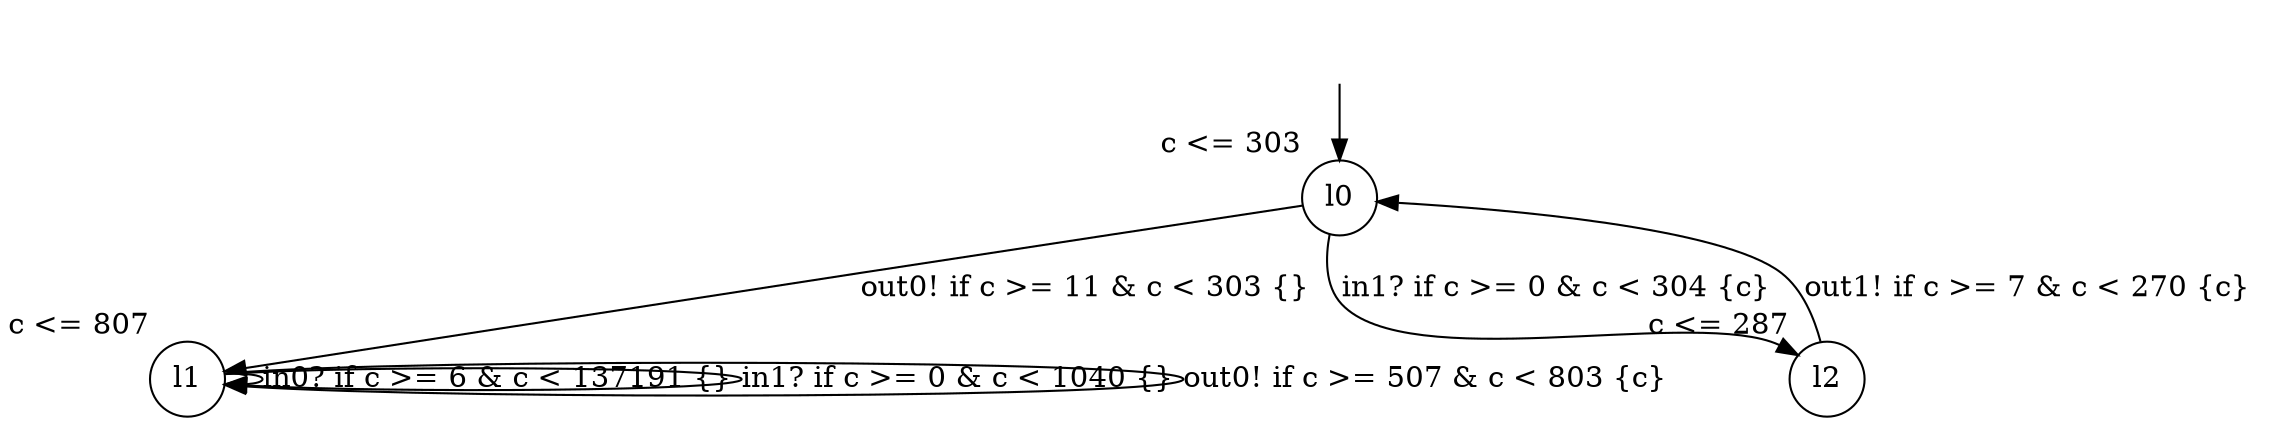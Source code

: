 digraph g {
__start0 [label="" shape="none"];
l0 [shape="circle" margin=0 label="l0", xlabel="c <= 303"];
l1 [shape="circle" margin=0 label="l1", xlabel="c <= 807"];
l2 [shape="circle" margin=0 label="l2", xlabel="c <= 287"];
l0 -> l1 [label="out0! if c >= 11 & c < 303 {} "];
l0 -> l2 [label="in1? if c >= 0 & c < 304 {c} "];
l1 -> l1 [label="in0? if c >= 6 & c < 137191 {} "];
l1 -> l1 [label="in1? if c >= 0 & c < 1040 {} "];
l1 -> l1 [label="out0! if c >= 507 & c < 803 {c} "];
l2 -> l0 [label="out1! if c >= 7 & c < 270 {c} "];
__start0 -> l0;
}
